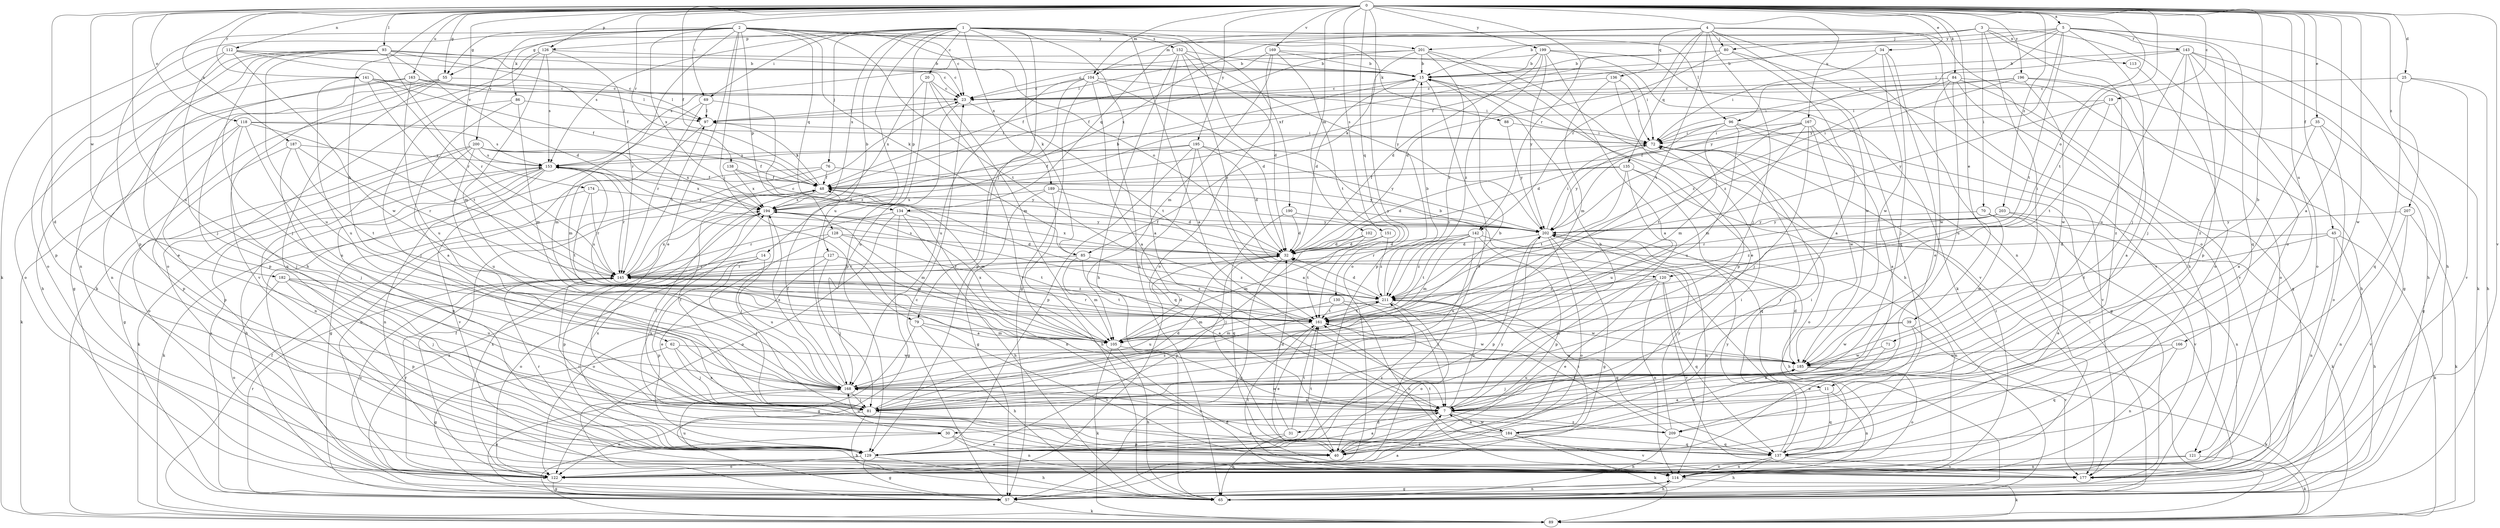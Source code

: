 strict digraph  {
0;
1;
2;
3;
4;
5;
7;
11;
14;
15;
19;
20;
23;
25;
30;
31;
32;
34;
35;
39;
40;
45;
48;
55;
57;
62;
65;
69;
70;
71;
72;
76;
79;
80;
81;
84;
85;
86;
88;
89;
93;
96;
97;
102;
104;
105;
112;
113;
114;
118;
120;
121;
122;
126;
127;
128;
129;
130;
134;
135;
136;
137;
138;
141;
142;
143;
145;
151;
152;
153;
161;
163;
166;
167;
168;
169;
174;
177;
182;
184;
185;
187;
189;
190;
194;
195;
196;
199;
200;
201;
202;
203;
207;
209;
211;
0 -> 5  [label=a];
0 -> 7  [label=a];
0 -> 11  [label=b];
0 -> 19  [label=c];
0 -> 25  [label=d];
0 -> 30  [label=d];
0 -> 34  [label=e];
0 -> 35  [label=e];
0 -> 39  [label=e];
0 -> 45  [label=f];
0 -> 48  [label=f];
0 -> 55  [label=g];
0 -> 62  [label=h];
0 -> 69  [label=i];
0 -> 84  [label=k];
0 -> 85  [label=k];
0 -> 93  [label=l];
0 -> 102  [label=m];
0 -> 104  [label=m];
0 -> 112  [label=n];
0 -> 118  [label=o];
0 -> 120  [label=o];
0 -> 126  [label=p];
0 -> 130  [label=q];
0 -> 138  [label=r];
0 -> 141  [label=r];
0 -> 142  [label=r];
0 -> 151  [label=s];
0 -> 161  [label=t];
0 -> 163  [label=u];
0 -> 166  [label=u];
0 -> 167  [label=u];
0 -> 168  [label=u];
0 -> 169  [label=v];
0 -> 174  [label=v];
0 -> 177  [label=v];
0 -> 182  [label=w];
0 -> 184  [label=w];
0 -> 187  [label=x];
0 -> 195  [label=y];
0 -> 196  [label=y];
0 -> 199  [label=y];
0 -> 203  [label=z];
0 -> 207  [label=z];
1 -> 7  [label=a];
1 -> 11  [label=b];
1 -> 14  [label=b];
1 -> 20  [label=c];
1 -> 65  [label=h];
1 -> 69  [label=i];
1 -> 76  [label=j];
1 -> 79  [label=j];
1 -> 85  [label=k];
1 -> 96  [label=l];
1 -> 126  [label=p];
1 -> 127  [label=p];
1 -> 152  [label=s];
1 -> 153  [label=s];
1 -> 168  [label=u];
1 -> 189  [label=x];
1 -> 190  [label=x];
1 -> 194  [label=x];
2 -> 23  [label=c];
2 -> 40  [label=e];
2 -> 55  [label=g];
2 -> 65  [label=h];
2 -> 79  [label=j];
2 -> 85  [label=k];
2 -> 86  [label=k];
2 -> 88  [label=k];
2 -> 89  [label=k];
2 -> 120  [label=o];
2 -> 128  [label=p];
2 -> 129  [label=p];
2 -> 134  [label=q];
2 -> 161  [label=t];
2 -> 194  [label=x];
2 -> 200  [label=y];
2 -> 201  [label=y];
3 -> 55  [label=g];
3 -> 70  [label=i];
3 -> 71  [label=i];
3 -> 80  [label=j];
3 -> 104  [label=m];
3 -> 113  [label=n];
3 -> 121  [label=o];
3 -> 209  [label=z];
4 -> 65  [label=h];
4 -> 80  [label=j];
4 -> 81  [label=j];
4 -> 114  [label=n];
4 -> 121  [label=o];
4 -> 134  [label=q];
4 -> 135  [label=q];
4 -> 136  [label=q];
4 -> 137  [label=q];
4 -> 142  [label=r];
4 -> 161  [label=t];
4 -> 194  [label=x];
5 -> 15  [label=b];
5 -> 48  [label=f];
5 -> 65  [label=h];
5 -> 81  [label=j];
5 -> 96  [label=l];
5 -> 137  [label=q];
5 -> 143  [label=r];
5 -> 161  [label=t];
5 -> 201  [label=y];
5 -> 202  [label=y];
5 -> 209  [label=z];
7 -> 15  [label=b];
7 -> 30  [label=d];
7 -> 31  [label=d];
7 -> 184  [label=w];
7 -> 209  [label=z];
7 -> 211  [label=z];
11 -> 7  [label=a];
11 -> 114  [label=n];
11 -> 137  [label=q];
14 -> 81  [label=j];
14 -> 122  [label=o];
14 -> 129  [label=p];
14 -> 145  [label=r];
14 -> 168  [label=u];
15 -> 23  [label=c];
15 -> 32  [label=d];
15 -> 40  [label=e];
15 -> 129  [label=p];
15 -> 177  [label=v];
19 -> 7  [label=a];
19 -> 97  [label=l];
19 -> 161  [label=t];
19 -> 202  [label=y];
20 -> 23  [label=c];
20 -> 105  [label=m];
20 -> 129  [label=p];
20 -> 177  [label=v];
20 -> 194  [label=x];
23 -> 97  [label=l];
23 -> 161  [label=t];
23 -> 168  [label=u];
25 -> 23  [label=c];
25 -> 65  [label=h];
25 -> 137  [label=q];
25 -> 177  [label=v];
30 -> 40  [label=e];
30 -> 89  [label=k];
30 -> 114  [label=n];
30 -> 168  [label=u];
31 -> 32  [label=d];
31 -> 65  [label=h];
31 -> 129  [label=p];
31 -> 161  [label=t];
32 -> 48  [label=f];
32 -> 57  [label=g];
32 -> 129  [label=p];
32 -> 145  [label=r];
32 -> 194  [label=x];
34 -> 15  [label=b];
34 -> 40  [label=e];
34 -> 72  [label=i];
34 -> 81  [label=j];
34 -> 185  [label=w];
35 -> 7  [label=a];
35 -> 57  [label=g];
35 -> 72  [label=i];
35 -> 122  [label=o];
39 -> 40  [label=e];
39 -> 105  [label=m];
39 -> 177  [label=v];
39 -> 185  [label=w];
40 -> 72  [label=i];
40 -> 145  [label=r];
40 -> 161  [label=t];
40 -> 194  [label=x];
40 -> 202  [label=y];
45 -> 32  [label=d];
45 -> 65  [label=h];
45 -> 89  [label=k];
45 -> 114  [label=n];
45 -> 161  [label=t];
48 -> 97  [label=l];
48 -> 105  [label=m];
48 -> 194  [label=x];
55 -> 23  [label=c];
55 -> 57  [label=g];
55 -> 129  [label=p];
55 -> 137  [label=q];
55 -> 177  [label=v];
57 -> 7  [label=a];
57 -> 23  [label=c];
57 -> 89  [label=k];
57 -> 114  [label=n];
57 -> 145  [label=r];
57 -> 153  [label=s];
62 -> 7  [label=a];
62 -> 57  [label=g];
62 -> 81  [label=j];
62 -> 185  [label=w];
65 -> 72  [label=i];
65 -> 168  [label=u];
65 -> 194  [label=x];
69 -> 97  [label=l];
69 -> 105  [label=m];
69 -> 145  [label=r];
69 -> 211  [label=z];
70 -> 40  [label=e];
70 -> 177  [label=v];
70 -> 185  [label=w];
70 -> 202  [label=y];
71 -> 7  [label=a];
71 -> 185  [label=w];
72 -> 153  [label=s];
72 -> 202  [label=y];
76 -> 48  [label=f];
76 -> 57  [label=g];
76 -> 122  [label=o];
76 -> 202  [label=y];
79 -> 57  [label=g];
79 -> 65  [label=h];
79 -> 105  [label=m];
79 -> 177  [label=v];
80 -> 7  [label=a];
80 -> 15  [label=b];
80 -> 32  [label=d];
80 -> 48  [label=f];
80 -> 177  [label=v];
81 -> 32  [label=d];
81 -> 40  [label=e];
81 -> 48  [label=f];
81 -> 65  [label=h];
81 -> 122  [label=o];
81 -> 185  [label=w];
81 -> 211  [label=z];
84 -> 23  [label=c];
84 -> 57  [label=g];
84 -> 65  [label=h];
84 -> 168  [label=u];
84 -> 177  [label=v];
84 -> 185  [label=w];
84 -> 211  [label=z];
85 -> 7  [label=a];
85 -> 105  [label=m];
85 -> 145  [label=r];
85 -> 211  [label=z];
86 -> 7  [label=a];
86 -> 81  [label=j];
86 -> 97  [label=l];
86 -> 105  [label=m];
88 -> 72  [label=i];
88 -> 202  [label=y];
89 -> 48  [label=f];
93 -> 15  [label=b];
93 -> 23  [label=c];
93 -> 32  [label=d];
93 -> 40  [label=e];
93 -> 48  [label=f];
93 -> 81  [label=j];
93 -> 114  [label=n];
93 -> 129  [label=p];
93 -> 145  [label=r];
93 -> 168  [label=u];
96 -> 48  [label=f];
96 -> 57  [label=g];
96 -> 72  [label=i];
96 -> 105  [label=m];
96 -> 168  [label=u];
96 -> 177  [label=v];
97 -> 72  [label=i];
97 -> 105  [label=m];
102 -> 32  [label=d];
102 -> 81  [label=j];
102 -> 161  [label=t];
104 -> 7  [label=a];
104 -> 23  [label=c];
104 -> 32  [label=d];
104 -> 57  [label=g];
104 -> 72  [label=i];
104 -> 129  [label=p];
104 -> 168  [label=u];
105 -> 32  [label=d];
105 -> 65  [label=h];
105 -> 89  [label=k];
105 -> 185  [label=w];
105 -> 194  [label=x];
112 -> 15  [label=b];
112 -> 23  [label=c];
112 -> 81  [label=j];
112 -> 122  [label=o];
112 -> 145  [label=r];
112 -> 185  [label=w];
113 -> 122  [label=o];
114 -> 57  [label=g];
114 -> 65  [label=h];
114 -> 72  [label=i];
114 -> 89  [label=k];
114 -> 161  [label=t];
114 -> 168  [label=u];
118 -> 72  [label=i];
118 -> 81  [label=j];
118 -> 89  [label=k];
118 -> 129  [label=p];
118 -> 145  [label=r];
118 -> 153  [label=s];
118 -> 168  [label=u];
120 -> 40  [label=e];
120 -> 81  [label=j];
120 -> 114  [label=n];
120 -> 137  [label=q];
120 -> 177  [label=v];
120 -> 211  [label=z];
121 -> 89  [label=k];
121 -> 114  [label=n];
121 -> 122  [label=o];
122 -> 48  [label=f];
122 -> 57  [label=g];
122 -> 145  [label=r];
122 -> 194  [label=x];
126 -> 15  [label=b];
126 -> 89  [label=k];
126 -> 105  [label=m];
126 -> 122  [label=o];
126 -> 145  [label=r];
126 -> 153  [label=s];
127 -> 7  [label=a];
127 -> 81  [label=j];
127 -> 122  [label=o];
127 -> 145  [label=r];
128 -> 32  [label=d];
128 -> 40  [label=e];
128 -> 105  [label=m];
128 -> 129  [label=p];
128 -> 161  [label=t];
129 -> 7  [label=a];
129 -> 57  [label=g];
129 -> 65  [label=h];
129 -> 72  [label=i];
129 -> 122  [label=o];
129 -> 145  [label=r];
129 -> 194  [label=x];
129 -> 211  [label=z];
130 -> 114  [label=n];
130 -> 161  [label=t];
130 -> 168  [label=u];
130 -> 185  [label=w];
134 -> 57  [label=g];
134 -> 65  [label=h];
134 -> 114  [label=n];
134 -> 122  [label=o];
134 -> 145  [label=r];
134 -> 202  [label=y];
135 -> 32  [label=d];
135 -> 48  [label=f];
135 -> 122  [label=o];
135 -> 137  [label=q];
135 -> 161  [label=t];
135 -> 168  [label=u];
136 -> 23  [label=c];
136 -> 72  [label=i];
136 -> 105  [label=m];
136 -> 129  [label=p];
137 -> 65  [label=h];
137 -> 72  [label=i];
137 -> 114  [label=n];
137 -> 161  [label=t];
137 -> 177  [label=v];
137 -> 202  [label=y];
138 -> 48  [label=f];
138 -> 194  [label=x];
138 -> 202  [label=y];
141 -> 23  [label=c];
141 -> 48  [label=f];
141 -> 97  [label=l];
141 -> 122  [label=o];
141 -> 161  [label=t];
141 -> 168  [label=u];
142 -> 32  [label=d];
142 -> 105  [label=m];
142 -> 114  [label=n];
142 -> 129  [label=p];
142 -> 145  [label=r];
142 -> 161  [label=t];
142 -> 168  [label=u];
142 -> 211  [label=z];
143 -> 15  [label=b];
143 -> 65  [label=h];
143 -> 81  [label=j];
143 -> 89  [label=k];
143 -> 122  [label=o];
143 -> 129  [label=p];
143 -> 168  [label=u];
143 -> 202  [label=y];
145 -> 23  [label=c];
145 -> 97  [label=l];
145 -> 122  [label=o];
145 -> 161  [label=t];
145 -> 194  [label=x];
145 -> 211  [label=z];
151 -> 32  [label=d];
151 -> 105  [label=m];
151 -> 211  [label=z];
152 -> 7  [label=a];
152 -> 15  [label=b];
152 -> 32  [label=d];
152 -> 65  [label=h];
152 -> 153  [label=s];
152 -> 202  [label=y];
152 -> 211  [label=z];
153 -> 48  [label=f];
153 -> 65  [label=h];
153 -> 89  [label=k];
153 -> 114  [label=n];
153 -> 129  [label=p];
153 -> 145  [label=r];
153 -> 177  [label=v];
153 -> 194  [label=x];
161 -> 40  [label=e];
161 -> 105  [label=m];
161 -> 145  [label=r];
161 -> 153  [label=s];
161 -> 185  [label=w];
163 -> 23  [label=c];
163 -> 65  [label=h];
163 -> 97  [label=l];
163 -> 114  [label=n];
163 -> 168  [label=u];
166 -> 114  [label=n];
166 -> 137  [label=q];
166 -> 185  [label=w];
167 -> 7  [label=a];
167 -> 32  [label=d];
167 -> 72  [label=i];
167 -> 81  [label=j];
167 -> 105  [label=m];
167 -> 161  [label=t];
167 -> 185  [label=w];
168 -> 7  [label=a];
168 -> 15  [label=b];
168 -> 48  [label=f];
168 -> 81  [label=j];
168 -> 194  [label=x];
169 -> 15  [label=b];
169 -> 48  [label=f];
169 -> 72  [label=i];
169 -> 105  [label=m];
169 -> 122  [label=o];
169 -> 161  [label=t];
174 -> 89  [label=k];
174 -> 145  [label=r];
174 -> 161  [label=t];
174 -> 194  [label=x];
182 -> 81  [label=j];
182 -> 122  [label=o];
182 -> 129  [label=p];
182 -> 168  [label=u];
182 -> 211  [label=z];
184 -> 7  [label=a];
184 -> 40  [label=e];
184 -> 89  [label=k];
184 -> 137  [label=q];
184 -> 168  [label=u];
184 -> 177  [label=v];
184 -> 185  [label=w];
184 -> 211  [label=z];
185 -> 32  [label=d];
185 -> 81  [label=j];
185 -> 89  [label=k];
185 -> 122  [label=o];
185 -> 168  [label=u];
187 -> 81  [label=j];
187 -> 129  [label=p];
187 -> 145  [label=r];
187 -> 153  [label=s];
187 -> 161  [label=t];
189 -> 32  [label=d];
189 -> 57  [label=g];
189 -> 65  [label=h];
189 -> 194  [label=x];
189 -> 202  [label=y];
190 -> 32  [label=d];
190 -> 137  [label=q];
190 -> 202  [label=y];
194 -> 15  [label=b];
194 -> 81  [label=j];
194 -> 105  [label=m];
194 -> 202  [label=y];
195 -> 7  [label=a];
195 -> 32  [label=d];
195 -> 48  [label=f];
195 -> 129  [label=p];
195 -> 137  [label=q];
195 -> 153  [label=s];
195 -> 202  [label=y];
196 -> 23  [label=c];
196 -> 57  [label=g];
196 -> 72  [label=i];
196 -> 122  [label=o];
196 -> 185  [label=w];
196 -> 211  [label=z];
199 -> 7  [label=a];
199 -> 15  [label=b];
199 -> 32  [label=d];
199 -> 89  [label=k];
199 -> 97  [label=l];
199 -> 185  [label=w];
199 -> 202  [label=y];
199 -> 211  [label=z];
200 -> 32  [label=d];
200 -> 48  [label=f];
200 -> 57  [label=g];
200 -> 114  [label=n];
200 -> 122  [label=o];
200 -> 153  [label=s];
200 -> 168  [label=u];
200 -> 194  [label=x];
201 -> 15  [label=b];
201 -> 23  [label=c];
201 -> 40  [label=e];
201 -> 48  [label=f];
201 -> 65  [label=h];
201 -> 122  [label=o];
201 -> 211  [label=z];
202 -> 32  [label=d];
202 -> 57  [label=g];
202 -> 65  [label=h];
202 -> 72  [label=i];
202 -> 114  [label=n];
202 -> 122  [label=o];
202 -> 129  [label=p];
203 -> 89  [label=k];
203 -> 114  [label=n];
203 -> 145  [label=r];
203 -> 202  [label=y];
203 -> 211  [label=z];
207 -> 89  [label=k];
207 -> 114  [label=n];
207 -> 177  [label=v];
207 -> 202  [label=y];
209 -> 48  [label=f];
209 -> 65  [label=h];
209 -> 137  [label=q];
209 -> 161  [label=t];
209 -> 202  [label=y];
211 -> 15  [label=b];
211 -> 32  [label=d];
211 -> 105  [label=m];
211 -> 122  [label=o];
211 -> 137  [label=q];
211 -> 153  [label=s];
211 -> 161  [label=t];
}
